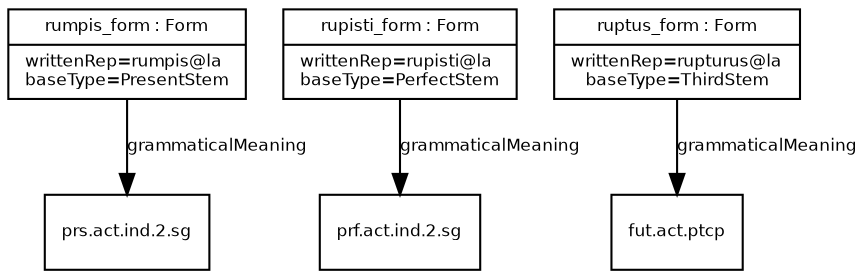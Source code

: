 digraph G {
  fontname = "Bitstream Vera Sans"
    fontsize = 8

    node [
      fontname = "Bitstream Vera Sans"
      fontsize = 8
      shape = "record"
    ]

    edge [
      fontname = "Bitstream Vera Sans"
      fontsize = 8
    ]
 
prsactind2sg [ label="{prs.act.ind.2.sg}" ]
rumpis_form -> prsactind2sg [ label="grammaticalMeaning" ] 
rumpis_form [ label="{rumpis_form : Form|writtenRep=rumpis@la\lbaseType=PresentStem}" ]
prfactind2sg [ label="{prf.act.ind.2.sg}" ]
rupisti_form -> prfactind2sg [ label="grammaticalMeaning" ] 
rupisti_form [ label="{rupisti_form : Form|writtenRep=rupisti@la\lbaseType=PerfectStem}" ]
futactptcp [ label="{fut.act.ptcp}" ]
ruptus_form -> futactptcp [ label="grammaticalMeaning" ] 
ruptus_form [ label="{ruptus_form : Form|writtenRep=rupturus@la\lbaseType=ThirdStem}" ]
}
